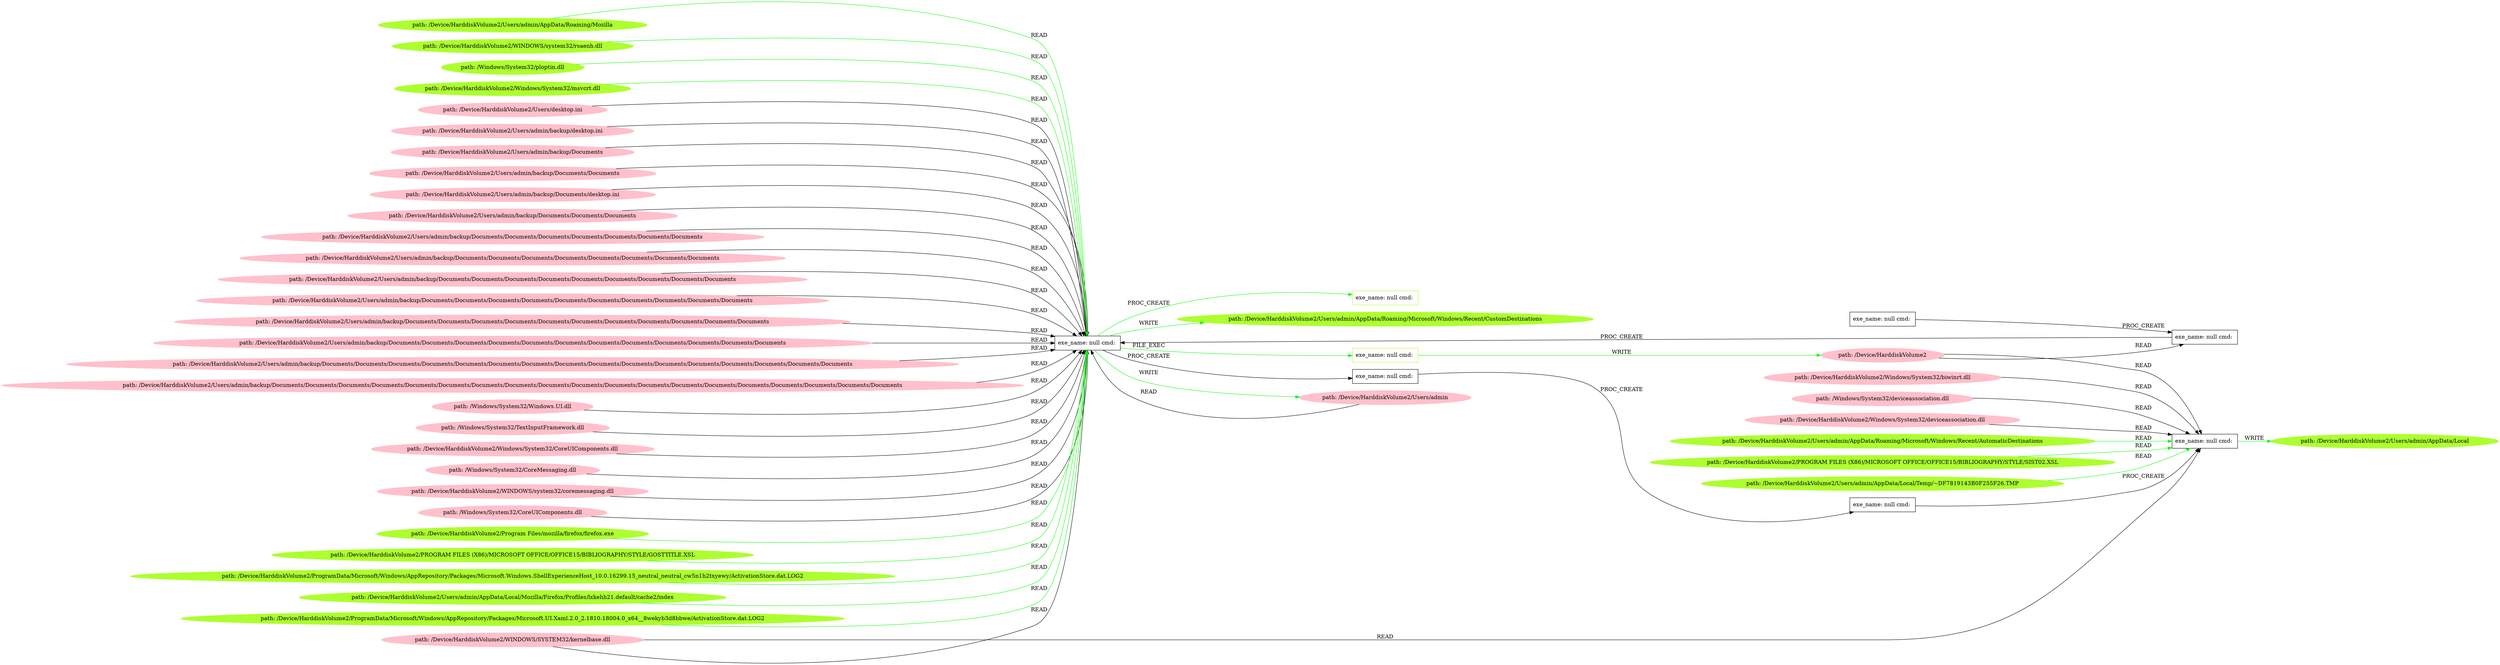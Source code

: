 digraph {
	rankdir=LR
	5 [label="exe_name: null cmd: " color=black shape=box style=solid]
	67 [label="exe_name: null cmd: " color=greenyellow shape=box style=solid]
	5 -> 67 [label=FILE_EXEC color=green]
	69 [label="path: /Windows/System32/ploptin.dll" color=greenyellow shape=oval style=filled]
	5 [label="exe_name: null cmd: " color=black shape=box style=solid]
	69 -> 5 [label=READ color=green]
	63 [label="path: /Device/HarddiskVolume2/Windows/System32/msvcrt.dll" color=greenyellow shape=oval style=filled]
	5 [label="exe_name: null cmd: " color=black shape=box style=solid]
	63 -> 5 [label=READ color=green]
	19 [label="exe_name: null cmd: " color=black shape=box style=solid]
	9 [label="exe_name: null cmd: " color=black shape=box style=solid]
	19 -> 9 [label=PROC_CREATE color=black]
	53 [label="path: /Device/HarddiskVolume2" color=pink shape=oval style=filled]
	9 [label="exe_name: null cmd: " color=black shape=box style=solid]
	53 -> 9 [label=READ color=black]
	9 [label="exe_name: null cmd: " color=black shape=box style=solid]
	5 [label="exe_name: null cmd: " color=black shape=box style=solid]
	9 -> 5 [label=PROC_CREATE color=black]
	4 [label="path: /Device/HarddiskVolume2/Users/admin" color=pink shape=oval style=filled]
	5 [label="exe_name: null cmd: " color=black shape=box style=solid]
	4 -> 5 [label=READ color=black]
	33 [label="path: /Device/HarddiskVolume2/Users/desktop.ini" color=pink shape=oval style=filled]
	5 [label="exe_name: null cmd: " color=black shape=box style=solid]
	33 -> 5 [label=READ color=black]
	6 [label="path: /Device/HarddiskVolume2/Users/admin/backup/desktop.ini" color=pink shape=oval style=filled]
	5 [label="exe_name: null cmd: " color=black shape=box style=solid]
	6 -> 5 [label=READ color=black]
	14 [label="path: /Device/HarddiskVolume2/Users/admin/backup/Documents" color=pink shape=oval style=filled]
	5 [label="exe_name: null cmd: " color=black shape=box style=solid]
	14 -> 5 [label=READ color=black]
	18 [label="path: /Device/HarddiskVolume2/Users/admin/backup/Documents/Documents" color=pink shape=oval style=filled]
	5 [label="exe_name: null cmd: " color=black shape=box style=solid]
	18 -> 5 [label=READ color=black]
	42 [label="path: /Device/HarddiskVolume2/Users/admin/backup/Documents/desktop.ini" color=pink shape=oval style=filled]
	5 [label="exe_name: null cmd: " color=black shape=box style=solid]
	42 -> 5 [label=READ color=black]
	21 [label="path: /Device/HarddiskVolume2/Users/admin/backup/Documents/Documents/Documents" color=pink shape=oval style=filled]
	5 [label="exe_name: null cmd: " color=black shape=box style=solid]
	21 -> 5 [label=READ color=black]
	17 [label="path: /Device/HarddiskVolume2/Users/admin/backup/Documents/Documents/Documents/Documents/Documents/Documents/Documents" color=pink shape=oval style=filled]
	5 [label="exe_name: null cmd: " color=black shape=box style=solid]
	17 -> 5 [label=READ color=black]
	23 [label="path: /Device/HarddiskVolume2/Users/admin/backup/Documents/Documents/Documents/Documents/Documents/Documents/Documents/Documents" color=pink shape=oval style=filled]
	5 [label="exe_name: null cmd: " color=black shape=box style=solid]
	23 -> 5 [label=READ color=black]
	44 [label="path: /Device/HarddiskVolume2/Users/admin/backup/Documents/Documents/Documents/Documents/Documents/Documents/Documents/Documents/Documents" color=pink shape=oval style=filled]
	5 [label="exe_name: null cmd: " color=black shape=box style=solid]
	44 -> 5 [label=READ color=black]
	31 [label="path: /Device/HarddiskVolume2/Users/admin/backup/Documents/Documents/Documents/Documents/Documents/Documents/Documents/Documents/Documents/Documents" color=pink shape=oval style=filled]
	5 [label="exe_name: null cmd: " color=black shape=box style=solid]
	31 -> 5 [label=READ color=black]
	48 [label="path: /Device/HarddiskVolume2/Users/admin/backup/Documents/Documents/Documents/Documents/Documents/Documents/Documents/Documents/Documents/Documents/Documents" color=pink shape=oval style=filled]
	5 [label="exe_name: null cmd: " color=black shape=box style=solid]
	48 -> 5 [label=READ color=black]
	27 [label="path: /Device/HarddiskVolume2/Users/admin/backup/Documents/Documents/Documents/Documents/Documents/Documents/Documents/Documents/Documents/Documents/Documents/Documents" color=pink shape=oval style=filled]
	5 [label="exe_name: null cmd: " color=black shape=box style=solid]
	27 -> 5 [label=READ color=black]
	7 [label="path: /Device/HarddiskVolume2/Users/admin/backup/Documents/Documents/Documents/Documents/Documents/Documents/Documents/Documents/Documents/Documents/Documents/Documents/Documents/Documents/Documents/Documents" color=pink shape=oval style=filled]
	5 [label="exe_name: null cmd: " color=black shape=box style=solid]
	7 -> 5 [label=READ color=black]
	29 [label="path: /Device/HarddiskVolume2/Users/admin/backup/Documents/Documents/Documents/Documents/Documents/Documents/Documents/Documents/Documents/Documents/Documents/Documents/Documents/Documents/Documents/Documents/Documents/Documents/Documents" color=pink shape=oval style=filled]
	5 [label="exe_name: null cmd: " color=black shape=box style=solid]
	29 -> 5 [label=READ color=black]
	46 [label="path: /Windows/System32/Windows.UI.dll" color=pink shape=oval style=filled]
	5 [label="exe_name: null cmd: " color=black shape=box style=solid]
	46 -> 5 [label=READ color=black]
	40 [label="path: /Windows/System32/TextInputFramework.dll" color=pink shape=oval style=filled]
	5 [label="exe_name: null cmd: " color=black shape=box style=solid]
	40 -> 5 [label=READ color=black]
	41 [label="path: /Device/HarddiskVolume2/Windows/System32/CoreUIComponents.dll" color=pink shape=oval style=filled]
	5 [label="exe_name: null cmd: " color=black shape=box style=solid]
	41 -> 5 [label=READ color=black]
	45 [label="path: /Windows/System32/CoreMessaging.dll" color=pink shape=oval style=filled]
	5 [label="exe_name: null cmd: " color=black shape=box style=solid]
	45 -> 5 [label=READ color=black]
	12 [label="path: /Device/HarddiskVolume2/WINDOWS/system32/coremessaging.dll" color=pink shape=oval style=filled]
	5 [label="exe_name: null cmd: " color=black shape=box style=solid]
	12 -> 5 [label=READ color=black]
	25 [label="path: /Windows/System32/CoreUIComponents.dll" color=pink shape=oval style=filled]
	5 [label="exe_name: null cmd: " color=black shape=box style=solid]
	25 -> 5 [label=READ color=black]
	50 [label="path: /Device/HarddiskVolume2/WINDOWS/SYSTEM32/kernelbase.dll" color=pink shape=oval style=filled]
	5 [label="exe_name: null cmd: " color=black shape=box style=solid]
	50 -> 5 [label=READ color=black]
	5 [label="exe_name: null cmd: " color=black shape=box style=solid]
	47 [label="exe_name: null cmd: " color=black shape=box style=solid]
	5 -> 47 [label=PROC_CREATE color=black]
	47 [label="exe_name: null cmd: " color=black shape=box style=solid]
	36 [label="exe_name: null cmd: " color=black shape=box style=solid]
	47 -> 36 [label=PROC_CREATE color=black]
	36 [label="exe_name: null cmd: " color=black shape=box style=solid]
	0 [label="exe_name: null cmd: " color=black shape=box style=solid]
	36 -> 0 [label=PROC_CREATE color=black]
	34 [label="path: /Device/HarddiskVolume2/Windows/System32/biwinrt.dll" color=pink shape=oval style=filled]
	0 [label="exe_name: null cmd: " color=black shape=box style=solid]
	34 -> 0 [label=READ color=black]
	28 [label="path: /Windows/System32/deviceassociation.dll" color=pink shape=oval style=filled]
	0 [label="exe_name: null cmd: " color=black shape=box style=solid]
	28 -> 0 [label=READ color=black]
	35 [label="path: /Device/HarddiskVolume2/Windows/System32/deviceassociation.dll" color=pink shape=oval style=filled]
	0 [label="exe_name: null cmd: " color=black shape=box style=solid]
	35 -> 0 [label=READ color=black]
	50 [label="path: /Device/HarddiskVolume2/WINDOWS/SYSTEM32/kernelbase.dll" color=pink shape=oval style=filled]
	0 [label="exe_name: null cmd: " color=black shape=box style=solid]
	50 -> 0 [label=READ color=black]
	53 [label="path: /Device/HarddiskVolume2" color=pink shape=oval style=filled]
	0 [label="exe_name: null cmd: " color=black shape=box style=solid]
	53 -> 0 [label=READ color=black]
	57 [label="path: /Device/HarddiskVolume2/Program Files/mozilla/firefox/firefox.exe" color=greenyellow shape=oval style=filled]
	5 [label="exe_name: null cmd: " color=black shape=box style=solid]
	57 -> 5 [label=READ color=green]
	70 [label="path: /Device/HarddiskVolume2/Users/admin/AppData/Roaming/Microsoft/Windows/Recent/AutomaticDestinations" color=greenyellow shape=oval style=filled]
	0 [label="exe_name: null cmd: " color=black shape=box style=solid]
	70 -> 0 [label=READ color=green]
	56 [label="path: /Device/HarddiskVolume2/PROGRAM FILES (X86)/MICROSOFT OFFICE/OFFICE15/BIBLIOGRAPHY/STYLE/GOSTTITLE.XSL" color=greenyellow shape=oval style=filled]
	5 [label="exe_name: null cmd: " color=black shape=box style=solid]
	56 -> 5 [label=READ color=green]
	73 [label="path: /Device/HarddiskVolume2/PROGRAM FILES (X86)/MICROSOFT OFFICE/OFFICE15/BIBLIOGRAPHY/STYLE/SIST02.XSL" color=greenyellow shape=oval style=filled]
	0 [label="exe_name: null cmd: " color=black shape=box style=solid]
	73 -> 0 [label=READ color=green]
	65 [label="path: /Device/HarddiskVolume2/ProgramData/Microsoft/Windows/AppRepository/Packages/Microsoft.Windows.ShellExperienceHost_10.0.16299.15_neutral_neutral_cw5n1h2txyewy/ActivationStore.dat.LOG2" color=greenyellow shape=oval style=filled]
	5 [label="exe_name: null cmd: " color=black shape=box style=solid]
	65 -> 5 [label=READ color=green]
	67 [label="exe_name: null cmd: " color=greenyellow shape=box style=solid]
	53 [label="path: /Device/HarddiskVolume2" color=pink shape=oval style=filled]
	67 -> 53 [label=WRITE color=green]
	60 [label="path: /Device/HarddiskVolume2/Users/admin/AppData/Local/Mozilla/Firefox/Profiles/lxkehh21.default/cache2/index" color=greenyellow shape=oval style=filled]
	5 [label="exe_name: null cmd: " color=black shape=box style=solid]
	60 -> 5 [label=READ color=green]
	61 [label="path: /Device/HarddiskVolume2/ProgramData/Microsoft/Windows/AppRepository/Packages/Microsoft.UI.Xaml.2.0_2.1810.18004.0_x64__8wekyb3d8bbwe/ActivationStore.dat.LOG2" color=greenyellow shape=oval style=filled]
	5 [label="exe_name: null cmd: " color=black shape=box style=solid]
	61 -> 5 [label=READ color=green]
	59 [label="path: /Device/HarddiskVolume2/Users/admin/AppData/Roaming/Mozilla" color=greenyellow shape=oval style=filled]
	5 [label="exe_name: null cmd: " color=black shape=box style=solid]
	59 -> 5 [label=READ color=green]
	5 [label="exe_name: null cmd: " color=black shape=box style=solid]
	4 [label="path: /Device/HarddiskVolume2/Users/admin" color=pink shape=oval style=filled]
	5 -> 4 [label=WRITE color=green]
	71 [label="path: /Device/HarddiskVolume2/Users/admin/AppData/Local/Temp/~DF7819143B0F255F26.TMP" color=greenyellow shape=oval style=filled]
	0 [label="exe_name: null cmd: " color=black shape=box style=solid]
	71 -> 0 [label=READ color=green]
	5 [label="exe_name: null cmd: " color=black shape=box style=solid]
	64 [label="exe_name: null cmd: " color=greenyellow shape=box style=solid]
	5 -> 64 [label=PROC_CREATE color=green]
	66 [label="path: /Device/HarddiskVolume2/WINDOWS/system32/rsaenh.dll" color=greenyellow shape=oval style=filled]
	5 [label="exe_name: null cmd: " color=black shape=box style=solid]
	66 -> 5 [label=READ color=green]
	0 [label="exe_name: null cmd: " color=black shape=box style=solid]
	72 [label="path: /Device/HarddiskVolume2/Users/admin/AppData/Local" color=greenyellow shape=oval style=filled]
	0 -> 72 [label=WRITE color=green]
	5 [label="exe_name: null cmd: " color=black shape=box style=solid]
	58 [label="path: /Device/HarddiskVolume2/Users/admin/AppData/Roaming/Microsoft/Windows/Recent/CustomDestinations" color=greenyellow shape=oval style=filled]
	5 -> 58 [label=WRITE color=green]
}
